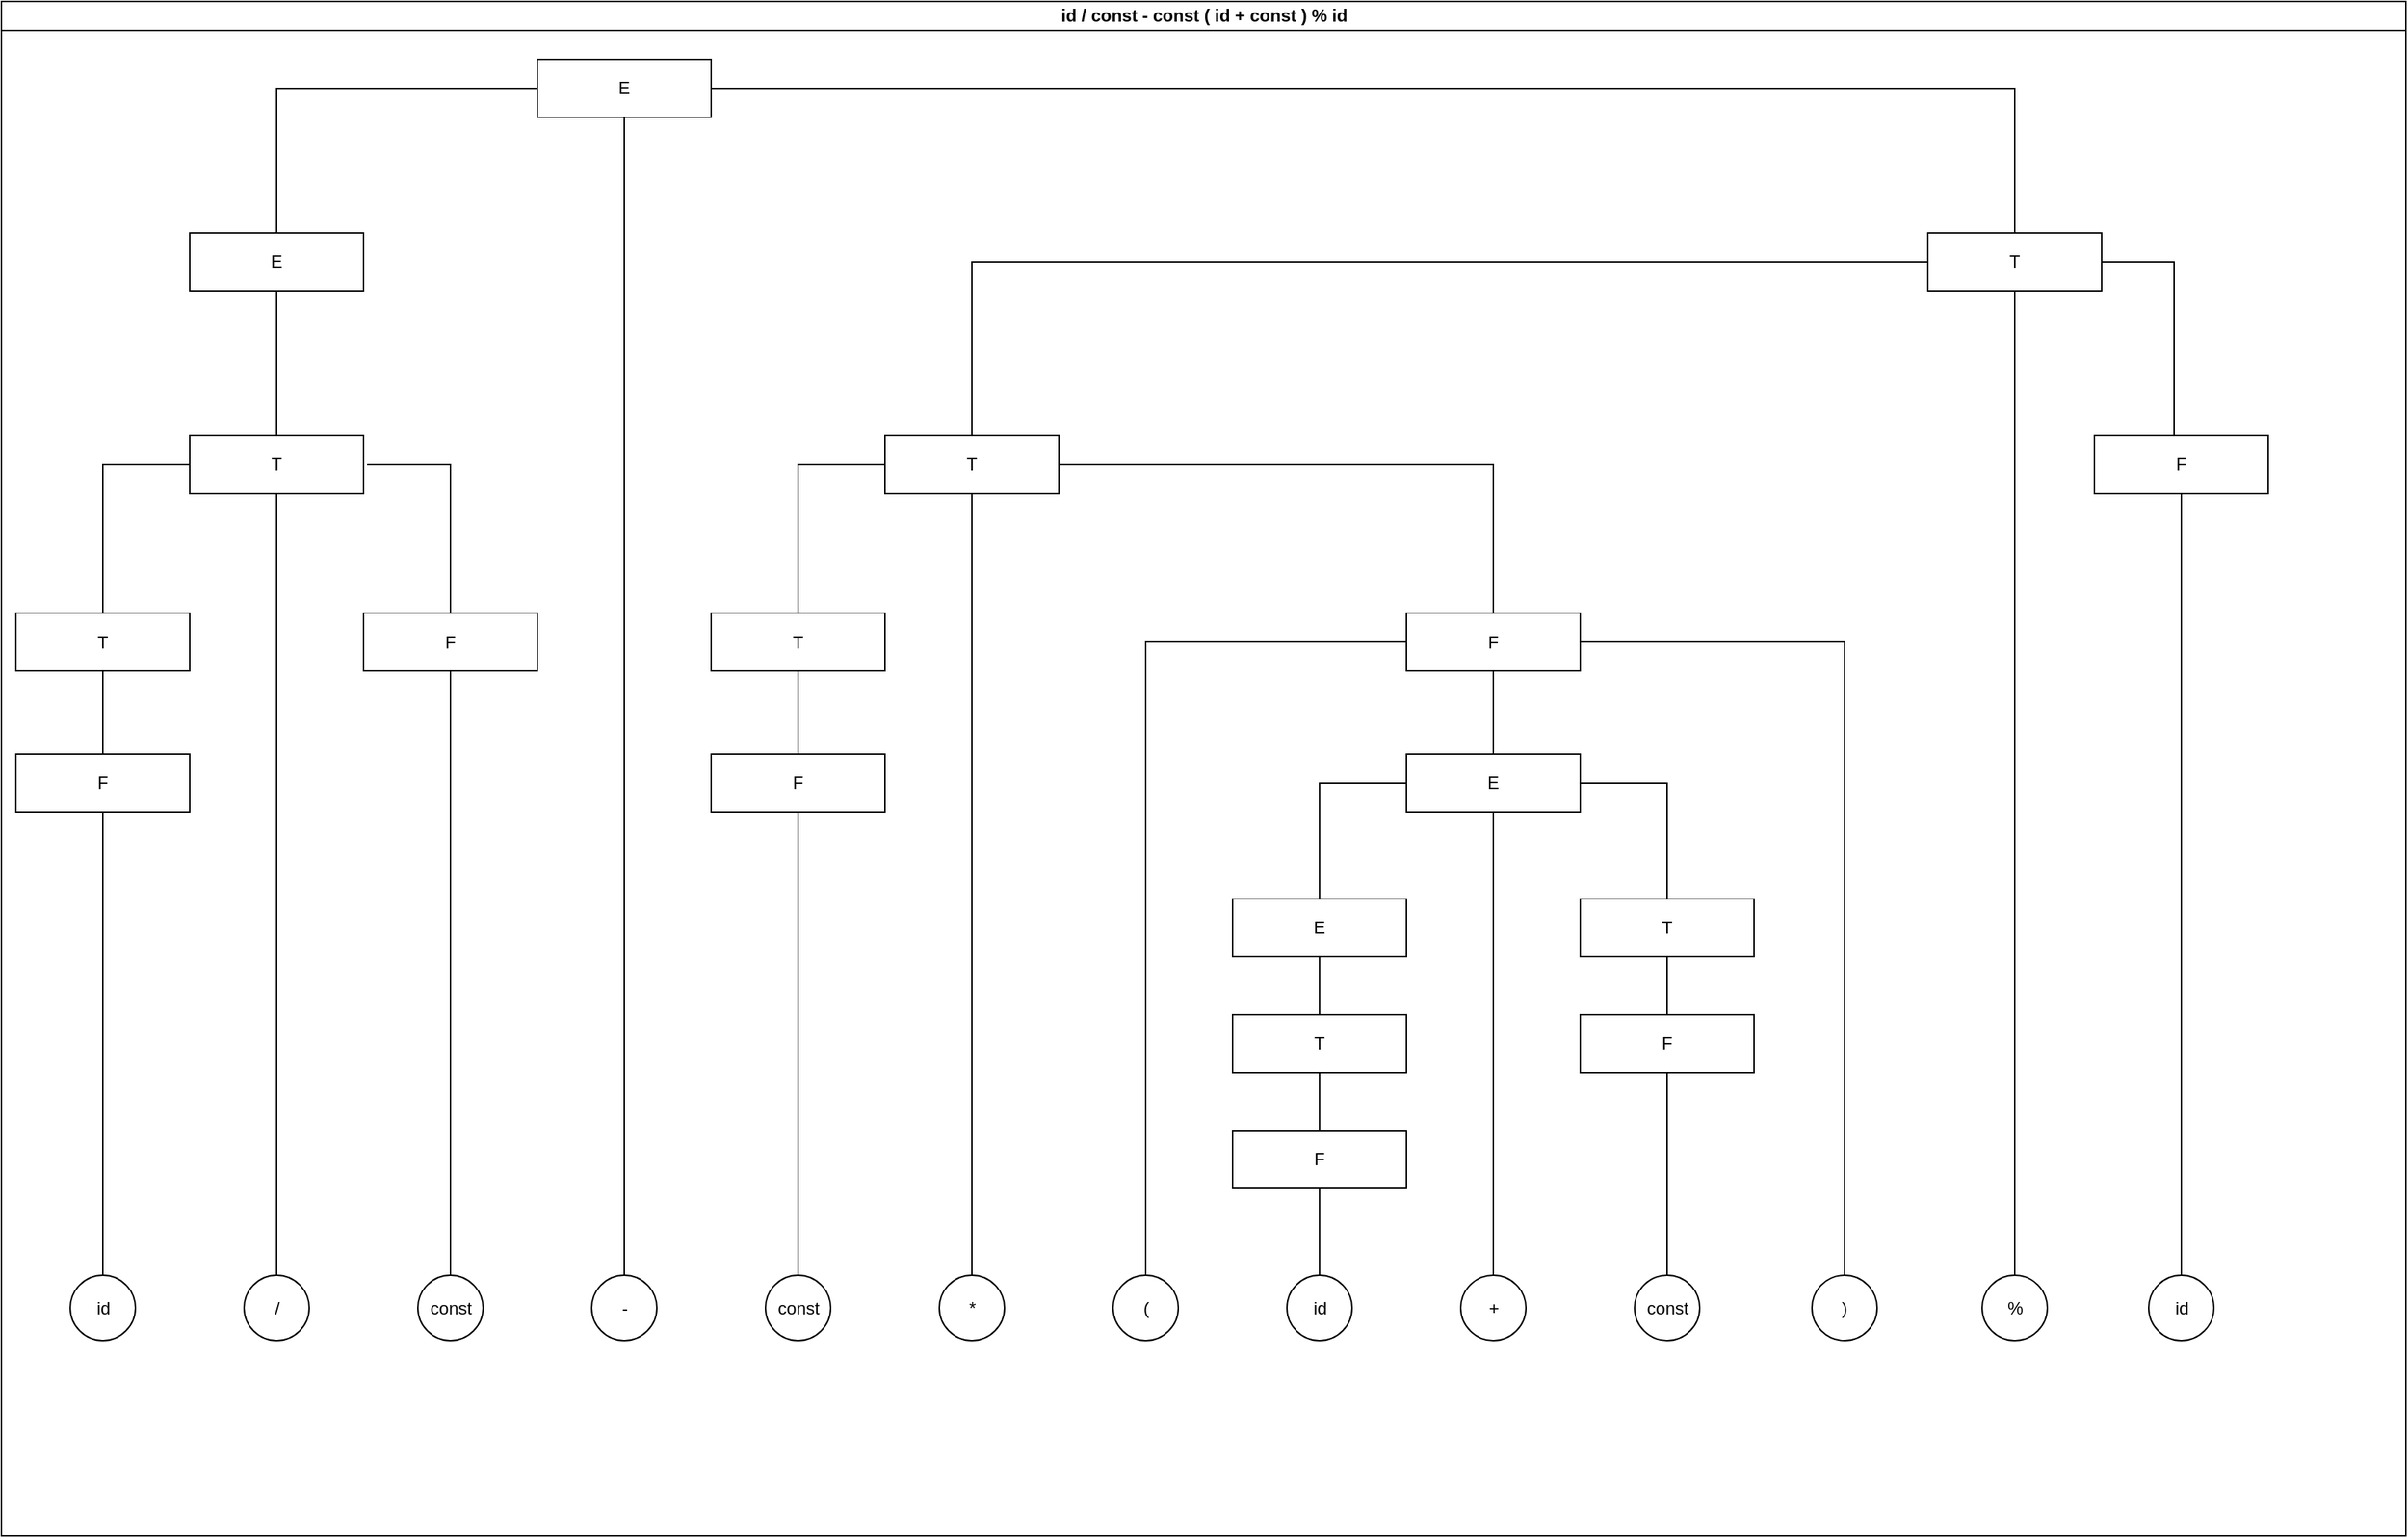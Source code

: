 <mxfile version="14.5.1" type="device"><diagram id="E3C6zhcRZLbu0Svr_hzb" name="Page-1"><mxGraphModel dx="3276" dy="1292" grid="1" gridSize="10" guides="1" tooltips="1" connect="1" arrows="1" fold="1" page="1" pageScale="1" pageWidth="850" pageHeight="1100" math="0" shadow="0"><root><mxCell id="0"/><mxCell id="1" parent="0"/><mxCell id="7hGkStmnMKe_FzaIAhQy-11" value="id / const - const ( id + const ) % id" style="swimlane;html=1;startSize=20;horizontal=1;containerType=tree;" vertex="1" parent="1"><mxGeometry x="-230" y="40" width="1660" height="1060" as="geometry"/></mxCell><mxCell id="7hGkStmnMKe_FzaIAhQy-22" style="edgeStyle=orthogonalEdgeStyle;rounded=0;orthogonalLoop=1;jettySize=auto;html=1;exitX=0.5;exitY=1;exitDx=0;exitDy=0;endArrow=none;endFill=0;" edge="1" parent="7hGkStmnMKe_FzaIAhQy-11" source="7hGkStmnMKe_FzaIAhQy-13" target="7hGkStmnMKe_FzaIAhQy-19"><mxGeometry relative="1" as="geometry"/></mxCell><mxCell id="7hGkStmnMKe_FzaIAhQy-13" value="E" style="whiteSpace=wrap;html=1;treeFolding=1;treeMoving=1;newEdgeStyle={&quot;edgeStyle&quot;:&quot;elbowEdgeStyle&quot;,&quot;startArrow&quot;:&quot;none&quot;,&quot;endArrow&quot;:&quot;none&quot;};" vertex="1" parent="7hGkStmnMKe_FzaIAhQy-11"><mxGeometry x="370" y="40" width="120" height="40" as="geometry"/></mxCell><mxCell id="7hGkStmnMKe_FzaIAhQy-15" value="" style="edgeStyle=elbowEdgeStyle;rounded=0;orthogonalLoop=1;jettySize=auto;html=1;elbow=horizontal;startArrow=none;endArrow=none;entryX=0.5;entryY=0;entryDx=0;entryDy=0;" edge="1" source="7hGkStmnMKe_FzaIAhQy-13" target="7hGkStmnMKe_FzaIAhQy-16" parent="7hGkStmnMKe_FzaIAhQy-11"><mxGeometry relative="1" as="geometry"><Array as="points"><mxPoint x="190" y="100"/><mxPoint x="230" y="110"/><mxPoint x="240" y="110"/><mxPoint x="250" y="100"/></Array></mxGeometry></mxCell><mxCell id="7hGkStmnMKe_FzaIAhQy-16" value="E" style="whiteSpace=wrap;html=1;treeFolding=1;treeMoving=1;newEdgeStyle={&quot;edgeStyle&quot;:&quot;elbowEdgeStyle&quot;,&quot;startArrow&quot;:&quot;none&quot;,&quot;endArrow&quot;:&quot;none&quot;};" vertex="1" parent="7hGkStmnMKe_FzaIAhQy-11"><mxGeometry x="130" y="160" width="120" height="40" as="geometry"/></mxCell><mxCell id="7hGkStmnMKe_FzaIAhQy-17" value="" style="edgeStyle=elbowEdgeStyle;rounded=0;orthogonalLoop=1;jettySize=auto;html=1;elbow=horizontal;startArrow=none;endArrow=none;entryX=0.5;entryY=0;entryDx=0;entryDy=0;" edge="1" source="7hGkStmnMKe_FzaIAhQy-13" target="7hGkStmnMKe_FzaIAhQy-18" parent="7hGkStmnMKe_FzaIAhQy-11"><mxGeometry relative="1" as="geometry"><Array as="points"><mxPoint x="1390" y="110"/><mxPoint x="550" y="110"/><mxPoint x="590" y="100"/></Array></mxGeometry></mxCell><mxCell id="7hGkStmnMKe_FzaIAhQy-95" style="edgeStyle=orthogonalEdgeStyle;rounded=0;orthogonalLoop=1;jettySize=auto;html=1;exitX=0.5;exitY=1;exitDx=0;exitDy=0;entryX=0.5;entryY=0;entryDx=0;entryDy=0;endArrow=none;endFill=0;" edge="1" parent="7hGkStmnMKe_FzaIAhQy-11" source="7hGkStmnMKe_FzaIAhQy-18" target="7hGkStmnMKe_FzaIAhQy-94"><mxGeometry relative="1" as="geometry"/></mxCell><mxCell id="7hGkStmnMKe_FzaIAhQy-18" value="T" style="whiteSpace=wrap;html=1;treeFolding=1;treeMoving=1;newEdgeStyle={&quot;edgeStyle&quot;:&quot;elbowEdgeStyle&quot;,&quot;startArrow&quot;:&quot;none&quot;,&quot;endArrow&quot;:&quot;none&quot;};" vertex="1" parent="7hGkStmnMKe_FzaIAhQy-11"><mxGeometry x="1330" y="160" width="120" height="40" as="geometry"/></mxCell><mxCell id="7hGkStmnMKe_FzaIAhQy-19" value="-" style="ellipse;whiteSpace=wrap;html=1;aspect=fixed;" vertex="1" parent="7hGkStmnMKe_FzaIAhQy-11"><mxGeometry x="407.5" y="880" width="45" height="45" as="geometry"/></mxCell><mxCell id="7hGkStmnMKe_FzaIAhQy-25" value="" style="edgeStyle=elbowEdgeStyle;rounded=0;orthogonalLoop=1;jettySize=auto;html=1;elbow=horizontal;startArrow=none;endArrow=none;entryX=0.5;entryY=0;entryDx=0;entryDy=0;" edge="1" target="7hGkStmnMKe_FzaIAhQy-26" source="7hGkStmnMKe_FzaIAhQy-16" parent="7hGkStmnMKe_FzaIAhQy-11"><mxGeometry relative="1" as="geometry"><mxPoint x="450" y="180" as="sourcePoint"/><Array as="points"><mxPoint x="190" y="220"/><mxPoint x="310" y="210"/><mxPoint x="290" y="320"/><mxPoint x="270" y="230"/><mxPoint x="330" y="220"/></Array></mxGeometry></mxCell><mxCell id="7hGkStmnMKe_FzaIAhQy-28" style="edgeStyle=orthogonalEdgeStyle;rounded=0;orthogonalLoop=1;jettySize=auto;html=1;exitX=0.5;exitY=1;exitDx=0;exitDy=0;entryX=0.5;entryY=0;entryDx=0;entryDy=0;endArrow=none;endFill=0;" edge="1" parent="7hGkStmnMKe_FzaIAhQy-11" source="7hGkStmnMKe_FzaIAhQy-26" target="7hGkStmnMKe_FzaIAhQy-27"><mxGeometry relative="1" as="geometry"/></mxCell><mxCell id="7hGkStmnMKe_FzaIAhQy-26" value="T" style="whiteSpace=wrap;html=1;treeFolding=1;treeMoving=1;newEdgeStyle={&quot;edgeStyle&quot;:&quot;elbowEdgeStyle&quot;,&quot;startArrow&quot;:&quot;none&quot;,&quot;endArrow&quot;:&quot;none&quot;};" vertex="1" parent="7hGkStmnMKe_FzaIAhQy-11"><mxGeometry x="130" y="300" width="120" height="40" as="geometry"/></mxCell><mxCell id="7hGkStmnMKe_FzaIAhQy-27" value="/" style="ellipse;whiteSpace=wrap;html=1;aspect=fixed;" vertex="1" parent="7hGkStmnMKe_FzaIAhQy-11"><mxGeometry x="167.5" y="880" width="45" height="45" as="geometry"/></mxCell><mxCell id="7hGkStmnMKe_FzaIAhQy-31" value="" style="edgeStyle=elbowEdgeStyle;rounded=0;orthogonalLoop=1;jettySize=auto;html=1;elbow=horizontal;startArrow=none;endArrow=none;entryX=0.5;entryY=0;entryDx=0;entryDy=0;" edge="1" target="7hGkStmnMKe_FzaIAhQy-32" source="7hGkStmnMKe_FzaIAhQy-26" parent="7hGkStmnMKe_FzaIAhQy-11"><mxGeometry relative="1" as="geometry"><mxPoint x="-40" y="240" as="sourcePoint"/><Array as="points"><mxPoint x="70" y="320"/><mxPoint x="60" y="360"/><mxPoint x="40" y="270"/><mxPoint x="100" y="260"/></Array></mxGeometry></mxCell><mxCell id="7hGkStmnMKe_FzaIAhQy-32" value="T" style="whiteSpace=wrap;html=1;treeFolding=1;treeMoving=1;newEdgeStyle={&quot;edgeStyle&quot;:&quot;elbowEdgeStyle&quot;,&quot;startArrow&quot;:&quot;none&quot;,&quot;endArrow&quot;:&quot;none&quot;};" vertex="1" parent="7hGkStmnMKe_FzaIAhQy-11"><mxGeometry x="10" y="422.5" width="120" height="40" as="geometry"/></mxCell><mxCell id="7hGkStmnMKe_FzaIAhQy-35" value="" style="edgeStyle=elbowEdgeStyle;rounded=0;orthogonalLoop=1;jettySize=auto;html=1;elbow=horizontal;startArrow=none;endArrow=none;entryX=0.5;entryY=0;entryDx=0;entryDy=0;" edge="1" target="7hGkStmnMKe_FzaIAhQy-36" parent="7hGkStmnMKe_FzaIAhQy-11"><mxGeometry relative="1" as="geometry"><mxPoint x="252.5" y="320" as="sourcePoint"/><Array as="points"><mxPoint x="310" y="370"/><mxPoint x="82.5" y="250"/><mxPoint x="62.5" y="360"/><mxPoint x="42.5" y="270"/><mxPoint x="102.5" y="260"/></Array></mxGeometry></mxCell><mxCell id="7hGkStmnMKe_FzaIAhQy-48" style="edgeStyle=orthogonalEdgeStyle;rounded=0;orthogonalLoop=1;jettySize=auto;html=1;exitX=0.5;exitY=1;exitDx=0;exitDy=0;entryX=0.5;entryY=0;entryDx=0;entryDy=0;endArrow=none;endFill=0;" edge="1" parent="7hGkStmnMKe_FzaIAhQy-11" source="7hGkStmnMKe_FzaIAhQy-36" target="7hGkStmnMKe_FzaIAhQy-47"><mxGeometry relative="1" as="geometry"/></mxCell><mxCell id="7hGkStmnMKe_FzaIAhQy-36" value="F" style="whiteSpace=wrap;html=1;treeFolding=1;treeMoving=1;newEdgeStyle={&quot;edgeStyle&quot;:&quot;elbowEdgeStyle&quot;,&quot;startArrow&quot;:&quot;none&quot;,&quot;endArrow&quot;:&quot;none&quot;};" vertex="1" parent="7hGkStmnMKe_FzaIAhQy-11"><mxGeometry x="250" y="422.5" width="120" height="40" as="geometry"/></mxCell><mxCell id="7hGkStmnMKe_FzaIAhQy-37" value="" style="edgeStyle=elbowEdgeStyle;rounded=0;orthogonalLoop=1;jettySize=auto;html=1;elbow=horizontal;startArrow=none;endArrow=none;entryX=0.5;entryY=0;entryDx=0;entryDy=0;" edge="1" target="7hGkStmnMKe_FzaIAhQy-38" source="7hGkStmnMKe_FzaIAhQy-32" parent="7hGkStmnMKe_FzaIAhQy-11"><mxGeometry relative="1" as="geometry"><mxPoint x="-100" y="360" as="sourcePoint"/><Array as="points"><mxPoint x="70" y="490"/><mxPoint x="-160" y="360"/><mxPoint x="-170" y="400"/><mxPoint x="-190" y="310"/><mxPoint x="-130" y="300"/></Array></mxGeometry></mxCell><mxCell id="7hGkStmnMKe_FzaIAhQy-46" style="edgeStyle=orthogonalEdgeStyle;rounded=0;orthogonalLoop=1;jettySize=auto;html=1;exitX=0.5;exitY=1;exitDx=0;exitDy=0;endArrow=none;endFill=0;" edge="1" parent="7hGkStmnMKe_FzaIAhQy-11" source="7hGkStmnMKe_FzaIAhQy-38" target="7hGkStmnMKe_FzaIAhQy-45"><mxGeometry relative="1" as="geometry"/></mxCell><mxCell id="7hGkStmnMKe_FzaIAhQy-38" value="F" style="whiteSpace=wrap;html=1;treeFolding=1;treeMoving=1;newEdgeStyle={&quot;edgeStyle&quot;:&quot;elbowEdgeStyle&quot;,&quot;startArrow&quot;:&quot;none&quot;,&quot;endArrow&quot;:&quot;none&quot;};" vertex="1" parent="7hGkStmnMKe_FzaIAhQy-11"><mxGeometry x="10" y="520" width="120" height="40" as="geometry"/></mxCell><mxCell id="7hGkStmnMKe_FzaIAhQy-45" value="id" style="ellipse;whiteSpace=wrap;html=1;aspect=fixed;" vertex="1" parent="7hGkStmnMKe_FzaIAhQy-11"><mxGeometry x="47.5" y="880" width="45" height="45" as="geometry"/></mxCell><mxCell id="7hGkStmnMKe_FzaIAhQy-47" value="const" style="ellipse;whiteSpace=wrap;html=1;aspect=fixed;" vertex="1" parent="7hGkStmnMKe_FzaIAhQy-11"><mxGeometry x="287.5" y="880" width="45" height="45" as="geometry"/></mxCell><mxCell id="7hGkStmnMKe_FzaIAhQy-49" value="" style="edgeStyle=elbowEdgeStyle;rounded=0;orthogonalLoop=1;jettySize=auto;html=1;elbow=horizontal;startArrow=none;endArrow=none;entryX=0.5;entryY=0;entryDx=0;entryDy=0;" edge="1" target="7hGkStmnMKe_FzaIAhQy-50" source="7hGkStmnMKe_FzaIAhQy-18" parent="7hGkStmnMKe_FzaIAhQy-11"><mxGeometry relative="1" as="geometry"><mxPoint x="372.5" y="100" as="sourcePoint"/><Array as="points"><mxPoint x="670" y="250"/><mxPoint x="432.5" y="150"/><mxPoint x="472.5" y="140"/></Array></mxGeometry></mxCell><mxCell id="7hGkStmnMKe_FzaIAhQy-60" style="edgeStyle=orthogonalEdgeStyle;rounded=0;orthogonalLoop=1;jettySize=auto;html=1;exitX=0.5;exitY=1;exitDx=0;exitDy=0;entryX=0.5;entryY=0;entryDx=0;entryDy=0;endArrow=none;endFill=0;" edge="1" parent="7hGkStmnMKe_FzaIAhQy-11" source="7hGkStmnMKe_FzaIAhQy-50" target="7hGkStmnMKe_FzaIAhQy-59"><mxGeometry relative="1" as="geometry"/></mxCell><mxCell id="7hGkStmnMKe_FzaIAhQy-50" value="T" style="whiteSpace=wrap;html=1;treeFolding=1;treeMoving=1;newEdgeStyle={&quot;edgeStyle&quot;:&quot;elbowEdgeStyle&quot;,&quot;startArrow&quot;:&quot;none&quot;,&quot;endArrow&quot;:&quot;none&quot;};" vertex="1" parent="7hGkStmnMKe_FzaIAhQy-11"><mxGeometry x="610" y="300" width="120" height="40" as="geometry"/></mxCell><mxCell id="7hGkStmnMKe_FzaIAhQy-51" value="" style="edgeStyle=elbowEdgeStyle;rounded=0;orthogonalLoop=1;jettySize=auto;html=1;elbow=horizontal;startArrow=none;endArrow=none;entryX=0.5;entryY=0;entryDx=0;entryDy=0;" edge="1" target="7hGkStmnMKe_FzaIAhQy-52" source="7hGkStmnMKe_FzaIAhQy-18" parent="7hGkStmnMKe_FzaIAhQy-11"><mxGeometry relative="1" as="geometry"><mxPoint x="372.5" y="100" as="sourcePoint"/><Array as="points"><mxPoint x="1500" y="240"/><mxPoint x="432.5" y="150"/><mxPoint x="472.5" y="140"/></Array></mxGeometry></mxCell><mxCell id="7hGkStmnMKe_FzaIAhQy-106" style="edgeStyle=orthogonalEdgeStyle;rounded=0;orthogonalLoop=1;jettySize=auto;html=1;exitX=0.5;exitY=1;exitDx=0;exitDy=0;entryX=0.5;entryY=0;entryDx=0;entryDy=0;endArrow=none;endFill=0;" edge="1" parent="7hGkStmnMKe_FzaIAhQy-11" source="7hGkStmnMKe_FzaIAhQy-52" target="7hGkStmnMKe_FzaIAhQy-103"><mxGeometry relative="1" as="geometry"/></mxCell><mxCell id="7hGkStmnMKe_FzaIAhQy-52" value="F" style="whiteSpace=wrap;html=1;treeFolding=1;treeMoving=1;newEdgeStyle={&quot;edgeStyle&quot;:&quot;elbowEdgeStyle&quot;,&quot;startArrow&quot;:&quot;none&quot;,&quot;endArrow&quot;:&quot;none&quot;};" vertex="1" parent="7hGkStmnMKe_FzaIAhQy-11"><mxGeometry x="1445" y="300" width="120" height="40" as="geometry"/></mxCell><mxCell id="7hGkStmnMKe_FzaIAhQy-55" value="" style="edgeStyle=elbowEdgeStyle;rounded=0;orthogonalLoop=1;jettySize=auto;html=1;elbow=horizontal;startArrow=none;endArrow=none;entryX=0.5;entryY=0;entryDx=0;entryDy=0;" edge="1" target="7hGkStmnMKe_FzaIAhQy-56" source="7hGkStmnMKe_FzaIAhQy-50" parent="7hGkStmnMKe_FzaIAhQy-11"><mxGeometry relative="1" as="geometry"><mxPoint x="452.5" y="280" as="sourcePoint"/><Array as="points"><mxPoint x="550" y="320"/><mxPoint x="550" y="340"/><mxPoint x="202.5" y="250"/><mxPoint x="242.5" y="240"/></Array></mxGeometry></mxCell><mxCell id="7hGkStmnMKe_FzaIAhQy-56" value="T" style="whiteSpace=wrap;html=1;treeFolding=1;treeMoving=1;newEdgeStyle={&quot;edgeStyle&quot;:&quot;elbowEdgeStyle&quot;,&quot;startArrow&quot;:&quot;none&quot;,&quot;endArrow&quot;:&quot;none&quot;};" vertex="1" parent="7hGkStmnMKe_FzaIAhQy-11"><mxGeometry x="490" y="422.5" width="120" height="40" as="geometry"/></mxCell><mxCell id="7hGkStmnMKe_FzaIAhQy-57" value="" style="edgeStyle=elbowEdgeStyle;rounded=0;orthogonalLoop=1;jettySize=auto;html=1;elbow=horizontal;startArrow=none;endArrow=none;entryX=0.5;entryY=0;entryDx=0;entryDy=0;" edge="1" target="7hGkStmnMKe_FzaIAhQy-58" source="7hGkStmnMKe_FzaIAhQy-50" parent="7hGkStmnMKe_FzaIAhQy-11"><mxGeometry relative="1" as="geometry"><mxPoint x="452.5" y="280" as="sourcePoint"/><Array as="points"><mxPoint x="1030" y="370"/><mxPoint x="202.5" y="250"/><mxPoint x="242.5" y="240"/></Array></mxGeometry></mxCell><mxCell id="7hGkStmnMKe_FzaIAhQy-97" style="edgeStyle=orthogonalEdgeStyle;rounded=0;orthogonalLoop=1;jettySize=auto;html=1;exitX=0;exitY=0.5;exitDx=0;exitDy=0;entryX=0.5;entryY=0;entryDx=0;entryDy=0;endArrow=none;endFill=0;" edge="1" parent="7hGkStmnMKe_FzaIAhQy-11" source="7hGkStmnMKe_FzaIAhQy-58" target="7hGkStmnMKe_FzaIAhQy-77"><mxGeometry relative="1" as="geometry"/></mxCell><mxCell id="7hGkStmnMKe_FzaIAhQy-58" value="F" style="whiteSpace=wrap;html=1;treeFolding=1;treeMoving=1;newEdgeStyle={&quot;edgeStyle&quot;:&quot;elbowEdgeStyle&quot;,&quot;startArrow&quot;:&quot;none&quot;,&quot;endArrow&quot;:&quot;none&quot;};" vertex="1" parent="7hGkStmnMKe_FzaIAhQy-11"><mxGeometry x="970" y="422.5" width="120" height="40" as="geometry"/></mxCell><mxCell id="7hGkStmnMKe_FzaIAhQy-59" value="*" style="ellipse;whiteSpace=wrap;html=1;aspect=fixed;" vertex="1" parent="7hGkStmnMKe_FzaIAhQy-11"><mxGeometry x="647.5" y="880" width="45" height="45" as="geometry"/></mxCell><mxCell id="7hGkStmnMKe_FzaIAhQy-63" value="" style="edgeStyle=elbowEdgeStyle;rounded=0;orthogonalLoop=1;jettySize=auto;html=1;elbow=horizontal;startArrow=none;endArrow=none;entryX=0.5;entryY=0;entryDx=0;entryDy=0;" edge="1" target="7hGkStmnMKe_FzaIAhQy-64" source="7hGkStmnMKe_FzaIAhQy-56" parent="7hGkStmnMKe_FzaIAhQy-11"><mxGeometry relative="1" as="geometry"><mxPoint x="352.5" y="360" as="sourcePoint"/><Array as="points"><mxPoint x="550" y="470"/><mxPoint x="320" y="380"/><mxPoint x="-27.5" y="290"/><mxPoint x="12.5" y="280"/></Array></mxGeometry></mxCell><mxCell id="7hGkStmnMKe_FzaIAhQy-66" style="edgeStyle=orthogonalEdgeStyle;rounded=0;orthogonalLoop=1;jettySize=auto;html=1;exitX=0.5;exitY=1;exitDx=0;exitDy=0;entryX=0.5;entryY=0;entryDx=0;entryDy=0;endArrow=none;endFill=0;" edge="1" parent="7hGkStmnMKe_FzaIAhQy-11" source="7hGkStmnMKe_FzaIAhQy-64" target="7hGkStmnMKe_FzaIAhQy-65"><mxGeometry relative="1" as="geometry"/></mxCell><mxCell id="7hGkStmnMKe_FzaIAhQy-64" value="F" style="whiteSpace=wrap;html=1;treeFolding=1;treeMoving=1;newEdgeStyle={&quot;edgeStyle&quot;:&quot;elbowEdgeStyle&quot;,&quot;startArrow&quot;:&quot;none&quot;,&quot;endArrow&quot;:&quot;none&quot;};" vertex="1" parent="7hGkStmnMKe_FzaIAhQy-11"><mxGeometry x="490" y="520" width="120" height="40" as="geometry"/></mxCell><mxCell id="7hGkStmnMKe_FzaIAhQy-65" value="const" style="ellipse;whiteSpace=wrap;html=1;aspect=fixed;" vertex="1" parent="7hGkStmnMKe_FzaIAhQy-11"><mxGeometry x="527.5" y="880" width="45" height="45" as="geometry"/></mxCell><mxCell id="7hGkStmnMKe_FzaIAhQy-67" value="" style="edgeStyle=elbowEdgeStyle;rounded=0;orthogonalLoop=1;jettySize=auto;html=1;elbow=horizontal;startArrow=none;endArrow=none;entryX=0.5;entryY=0;entryDx=0;entryDy=0;" edge="1" target="7hGkStmnMKe_FzaIAhQy-68" source="7hGkStmnMKe_FzaIAhQy-58" parent="7hGkStmnMKe_FzaIAhQy-11"><mxGeometry relative="1" as="geometry"><mxPoint x="500" y="360" as="sourcePoint"/><Array as="points"><mxPoint x="1030" y="490"/><mxPoint x="1020" y="490"/><mxPoint x="-27.5" y="290"/><mxPoint x="12.5" y="280"/></Array></mxGeometry></mxCell><mxCell id="7hGkStmnMKe_FzaIAhQy-96" style="edgeStyle=orthogonalEdgeStyle;rounded=0;orthogonalLoop=1;jettySize=auto;html=1;exitX=0.5;exitY=1;exitDx=0;exitDy=0;entryX=0.5;entryY=0;entryDx=0;entryDy=0;endArrow=none;endFill=0;" edge="1" parent="7hGkStmnMKe_FzaIAhQy-11" source="7hGkStmnMKe_FzaIAhQy-68" target="7hGkStmnMKe_FzaIAhQy-83"><mxGeometry relative="1" as="geometry"/></mxCell><mxCell id="7hGkStmnMKe_FzaIAhQy-68" value="E" style="whiteSpace=wrap;html=1;treeFolding=1;treeMoving=1;newEdgeStyle={&quot;edgeStyle&quot;:&quot;elbowEdgeStyle&quot;,&quot;startArrow&quot;:&quot;none&quot;,&quot;endArrow&quot;:&quot;none&quot;};" vertex="1" parent="7hGkStmnMKe_FzaIAhQy-11"><mxGeometry x="970" y="520" width="120" height="40" as="geometry"/></mxCell><mxCell id="7hGkStmnMKe_FzaIAhQy-77" value="(" style="ellipse;whiteSpace=wrap;html=1;aspect=fixed;" vertex="1" parent="7hGkStmnMKe_FzaIAhQy-11"><mxGeometry x="767.5" y="880" width="45" height="45" as="geometry"/></mxCell><mxCell id="7hGkStmnMKe_FzaIAhQy-79" value="" style="edgeStyle=elbowEdgeStyle;rounded=0;orthogonalLoop=1;jettySize=auto;html=1;elbow=horizontal;startArrow=none;endArrow=none;entryX=0.5;entryY=0;entryDx=0;entryDy=0;" edge="1" target="7hGkStmnMKe_FzaIAhQy-80" source="7hGkStmnMKe_FzaIAhQy-68" parent="7hGkStmnMKe_FzaIAhQy-11"><mxGeometry relative="1" as="geometry"><mxPoint x="680" y="502.5" as="sourcePoint"/><Array as="points"><mxPoint x="910" y="580"/><mxPoint x="-257.5" y="330"/><mxPoint x="-217.5" y="320"/></Array></mxGeometry></mxCell><mxCell id="7hGkStmnMKe_FzaIAhQy-80" value="E" style="whiteSpace=wrap;html=1;treeFolding=1;treeMoving=1;newEdgeStyle={&quot;edgeStyle&quot;:&quot;elbowEdgeStyle&quot;,&quot;startArrow&quot;:&quot;none&quot;,&quot;endArrow&quot;:&quot;none&quot;};" vertex="1" parent="7hGkStmnMKe_FzaIAhQy-11"><mxGeometry x="850" y="620" width="120" height="40" as="geometry"/></mxCell><mxCell id="7hGkStmnMKe_FzaIAhQy-81" value="" style="edgeStyle=elbowEdgeStyle;rounded=0;orthogonalLoop=1;jettySize=auto;html=1;elbow=horizontal;startArrow=none;endArrow=none;entryX=0.5;entryY=0;entryDx=0;entryDy=0;" edge="1" target="7hGkStmnMKe_FzaIAhQy-82" source="7hGkStmnMKe_FzaIAhQy-68" parent="7hGkStmnMKe_FzaIAhQy-11"><mxGeometry relative="1" as="geometry"><mxPoint x="680" y="502.5" as="sourcePoint"/><Array as="points"><mxPoint x="1150" y="570"/><mxPoint x="-257.5" y="330"/><mxPoint x="-217.5" y="320"/></Array></mxGeometry></mxCell><mxCell id="7hGkStmnMKe_FzaIAhQy-82" value="T" style="whiteSpace=wrap;html=1;treeFolding=1;treeMoving=1;newEdgeStyle={&quot;edgeStyle&quot;:&quot;elbowEdgeStyle&quot;,&quot;startArrow&quot;:&quot;none&quot;,&quot;endArrow&quot;:&quot;none&quot;};" vertex="1" parent="7hGkStmnMKe_FzaIAhQy-11"><mxGeometry x="1090" y="620" width="120" height="40" as="geometry"/></mxCell><mxCell id="7hGkStmnMKe_FzaIAhQy-83" value="+" style="ellipse;whiteSpace=wrap;html=1;aspect=fixed;" vertex="1" parent="7hGkStmnMKe_FzaIAhQy-11"><mxGeometry x="1007.5" y="880" width="45" height="45" as="geometry"/></mxCell><mxCell id="7hGkStmnMKe_FzaIAhQy-84" value="" style="edgeStyle=elbowEdgeStyle;rounded=0;orthogonalLoop=1;jettySize=auto;html=1;elbow=horizontal;startArrow=none;endArrow=none;entryX=0.5;entryY=0;entryDx=0;entryDy=0;" edge="1" target="7hGkStmnMKe_FzaIAhQy-85" source="7hGkStmnMKe_FzaIAhQy-80" parent="7hGkStmnMKe_FzaIAhQy-11"><mxGeometry relative="1" as="geometry"><mxPoint x="730" y="580" as="sourcePoint"/><Array as="points"><mxPoint x="910" y="680"/><mxPoint x="-487.5" y="370"/><mxPoint x="-447.5" y="360"/></Array></mxGeometry></mxCell><mxCell id="7hGkStmnMKe_FzaIAhQy-85" value="T" style="whiteSpace=wrap;html=1;treeFolding=1;treeMoving=1;newEdgeStyle={&quot;edgeStyle&quot;:&quot;elbowEdgeStyle&quot;,&quot;startArrow&quot;:&quot;none&quot;,&quot;endArrow&quot;:&quot;none&quot;};" vertex="1" parent="7hGkStmnMKe_FzaIAhQy-11"><mxGeometry x="850" y="700" width="120" height="40" as="geometry"/></mxCell><mxCell id="7hGkStmnMKe_FzaIAhQy-88" value="" style="edgeStyle=elbowEdgeStyle;rounded=0;orthogonalLoop=1;jettySize=auto;html=1;elbow=horizontal;startArrow=none;endArrow=none;entryX=0.5;entryY=0;entryDx=0;entryDy=0;" edge="1" target="7hGkStmnMKe_FzaIAhQy-89" source="7hGkStmnMKe_FzaIAhQy-85" parent="7hGkStmnMKe_FzaIAhQy-11"><mxGeometry relative="1" as="geometry"><mxPoint x="620" y="660" as="sourcePoint"/><Array as="points"><mxPoint x="910" y="760"/><mxPoint x="-717.5" y="410"/><mxPoint x="-677.5" y="400"/></Array></mxGeometry></mxCell><mxCell id="7hGkStmnMKe_FzaIAhQy-93" style="edgeStyle=orthogonalEdgeStyle;rounded=0;orthogonalLoop=1;jettySize=auto;html=1;exitX=0.5;exitY=1;exitDx=0;exitDy=0;endArrow=none;endFill=0;" edge="1" parent="7hGkStmnMKe_FzaIAhQy-11" source="7hGkStmnMKe_FzaIAhQy-89" target="7hGkStmnMKe_FzaIAhQy-92"><mxGeometry relative="1" as="geometry"/></mxCell><mxCell id="7hGkStmnMKe_FzaIAhQy-89" value="F" style="whiteSpace=wrap;html=1;treeFolding=1;treeMoving=1;newEdgeStyle={&quot;edgeStyle&quot;:&quot;elbowEdgeStyle&quot;,&quot;startArrow&quot;:&quot;none&quot;,&quot;endArrow&quot;:&quot;none&quot;};" vertex="1" parent="7hGkStmnMKe_FzaIAhQy-11"><mxGeometry x="850" y="780" width="120" height="40" as="geometry"/></mxCell><mxCell id="7hGkStmnMKe_FzaIAhQy-92" value="id" style="ellipse;whiteSpace=wrap;html=1;aspect=fixed;" vertex="1" parent="7hGkStmnMKe_FzaIAhQy-11"><mxGeometry x="887.5" y="880" width="45" height="45" as="geometry"/></mxCell><mxCell id="7hGkStmnMKe_FzaIAhQy-94" value="%" style="ellipse;whiteSpace=wrap;html=1;aspect=fixed;" vertex="1" parent="7hGkStmnMKe_FzaIAhQy-11"><mxGeometry x="1367.5" y="880" width="45" height="45" as="geometry"/></mxCell><mxCell id="7hGkStmnMKe_FzaIAhQy-103" value="id" style="ellipse;whiteSpace=wrap;html=1;aspect=fixed;" vertex="1" parent="7hGkStmnMKe_FzaIAhQy-11"><mxGeometry x="1482.5" y="880" width="45" height="45" as="geometry"/></mxCell><mxCell id="7hGkStmnMKe_FzaIAhQy-105" style="edgeStyle=orthogonalEdgeStyle;rounded=0;orthogonalLoop=1;jettySize=auto;html=1;exitX=0.5;exitY=0;exitDx=0;exitDy=0;entryX=1;entryY=0.5;entryDx=0;entryDy=0;endArrow=none;endFill=0;" edge="1" parent="7hGkStmnMKe_FzaIAhQy-11" source="7hGkStmnMKe_FzaIAhQy-104" target="7hGkStmnMKe_FzaIAhQy-58"><mxGeometry relative="1" as="geometry"/></mxCell><mxCell id="7hGkStmnMKe_FzaIAhQy-104" value=")" style="ellipse;whiteSpace=wrap;html=1;aspect=fixed;" vertex="1" parent="7hGkStmnMKe_FzaIAhQy-11"><mxGeometry x="1250" y="880" width="45" height="45" as="geometry"/></mxCell><mxCell id="7hGkStmnMKe_FzaIAhQy-107" value="" style="edgeStyle=elbowEdgeStyle;rounded=0;orthogonalLoop=1;jettySize=auto;html=1;elbow=horizontal;startArrow=none;endArrow=none;entryX=0.5;entryY=0;entryDx=0;entryDy=0;" edge="1" target="7hGkStmnMKe_FzaIAhQy-108" source="7hGkStmnMKe_FzaIAhQy-82" parent="7hGkStmnMKe_FzaIAhQy-11"><mxGeometry relative="1" as="geometry"><mxPoint x="860" y="580" as="sourcePoint"/><Array as="points"><mxPoint x="1150" y="680"/><mxPoint x="-487.5" y="370"/><mxPoint x="-447.5" y="360"/></Array></mxGeometry></mxCell><mxCell id="7hGkStmnMKe_FzaIAhQy-110" style="edgeStyle=orthogonalEdgeStyle;rounded=0;orthogonalLoop=1;jettySize=auto;html=1;exitX=0.5;exitY=1;exitDx=0;exitDy=0;entryX=0.5;entryY=0;entryDx=0;entryDy=0;endArrow=none;endFill=0;" edge="1" parent="7hGkStmnMKe_FzaIAhQy-11" source="7hGkStmnMKe_FzaIAhQy-108" target="7hGkStmnMKe_FzaIAhQy-109"><mxGeometry relative="1" as="geometry"/></mxCell><mxCell id="7hGkStmnMKe_FzaIAhQy-108" value="F" style="whiteSpace=wrap;html=1;treeFolding=1;treeMoving=1;newEdgeStyle={&quot;edgeStyle&quot;:&quot;elbowEdgeStyle&quot;,&quot;startArrow&quot;:&quot;none&quot;,&quot;endArrow&quot;:&quot;none&quot;};" vertex="1" parent="7hGkStmnMKe_FzaIAhQy-11"><mxGeometry x="1090" y="700" width="120" height="40" as="geometry"/></mxCell><mxCell id="7hGkStmnMKe_FzaIAhQy-109" value="const" style="ellipse;whiteSpace=wrap;html=1;aspect=fixed;" vertex="1" parent="7hGkStmnMKe_FzaIAhQy-11"><mxGeometry x="1127.5" y="880" width="45" height="45" as="geometry"/></mxCell></root></mxGraphModel></diagram></mxfile>